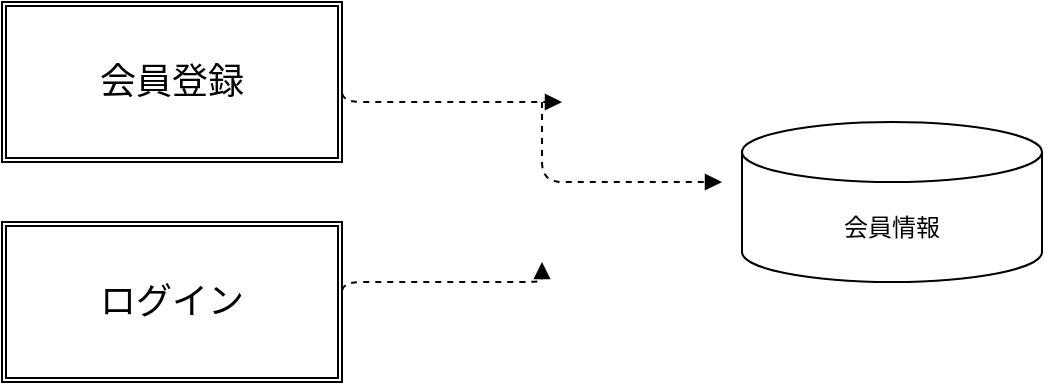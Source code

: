 <mxfile>
    <diagram id="unVYbkS8NUeI9EIRJGDK" name="ページ1">
        <mxGraphModel dx="426" dy="784" grid="1" gridSize="10" guides="1" tooltips="1" connect="1" arrows="1" fold="1" page="1" pageScale="1" pageWidth="2339" pageHeight="3300" math="0" shadow="0">
            <root>
                <mxCell id="0"/>
                <mxCell id="1" parent="0"/>
                <mxCell id="25" value="&lt;font style=&quot;font-size: 18px;&quot;&gt;会員登録&lt;/font&gt;" style="shape=ext;double=1;rounded=0;whiteSpace=wrap;html=1;" parent="1" vertex="1">
                    <mxGeometry x="230" y="250" width="170" height="80" as="geometry"/>
                </mxCell>
                <mxCell id="27" value="&lt;span style=&quot;font-size: 18px;&quot;&gt;ログイン&lt;/span&gt;" style="shape=ext;double=1;rounded=0;whiteSpace=wrap;html=1;" parent="1" vertex="1">
                    <mxGeometry x="230" y="360" width="170" height="80" as="geometry"/>
                </mxCell>
                <mxCell id="28" value="会員情報" style="shape=cylinder3;whiteSpace=wrap;html=1;boundedLbl=1;backgroundOutline=1;size=15;" vertex="1" parent="1">
                    <mxGeometry x="600" y="310" width="150" height="80" as="geometry"/>
                </mxCell>
                <mxCell id="32" value="" style="endArrow=block;html=1;endFill=1;startArrow=none;startFill=0;edgeStyle=elbowEdgeStyle;elbow=vertical;dashed=1;exitX=1;exitY=0.5;exitDx=0;exitDy=0;" edge="1" parent="1" source="25">
                    <mxGeometry width="100" height="75" relative="1" as="geometry">
                        <mxPoint x="420" y="300" as="sourcePoint"/>
                        <mxPoint x="510" y="300" as="targetPoint"/>
                        <Array as="points">
                            <mxPoint x="550" y="300"/>
                        </Array>
                    </mxGeometry>
                </mxCell>
                <mxCell id="33" value="" style="endArrow=block;html=1;endFill=1;startArrow=none;startFill=0;edgeStyle=elbowEdgeStyle;elbow=vertical;dashed=1;" edge="1" parent="1">
                    <mxGeometry width="100" height="75" relative="1" as="geometry">
                        <mxPoint x="500" y="300" as="sourcePoint"/>
                        <mxPoint x="590" y="340" as="targetPoint"/>
                        <Array as="points">
                            <mxPoint x="510" y="340"/>
                        </Array>
                    </mxGeometry>
                </mxCell>
                <mxCell id="34" value="" style="endArrow=block;html=1;endFill=1;startArrow=none;startFill=0;edgeStyle=elbowEdgeStyle;elbow=vertical;dashed=1;exitX=1;exitY=0.5;exitDx=0;exitDy=0;" edge="1" parent="1" source="27">
                    <mxGeometry width="100" height="75" relative="1" as="geometry">
                        <mxPoint x="430" y="465" as="sourcePoint"/>
                        <mxPoint x="500" y="380" as="targetPoint"/>
                        <Array as="points">
                            <mxPoint x="500" y="390"/>
                        </Array>
                    </mxGeometry>
                </mxCell>
            </root>
        </mxGraphModel>
    </diagram>
</mxfile>
